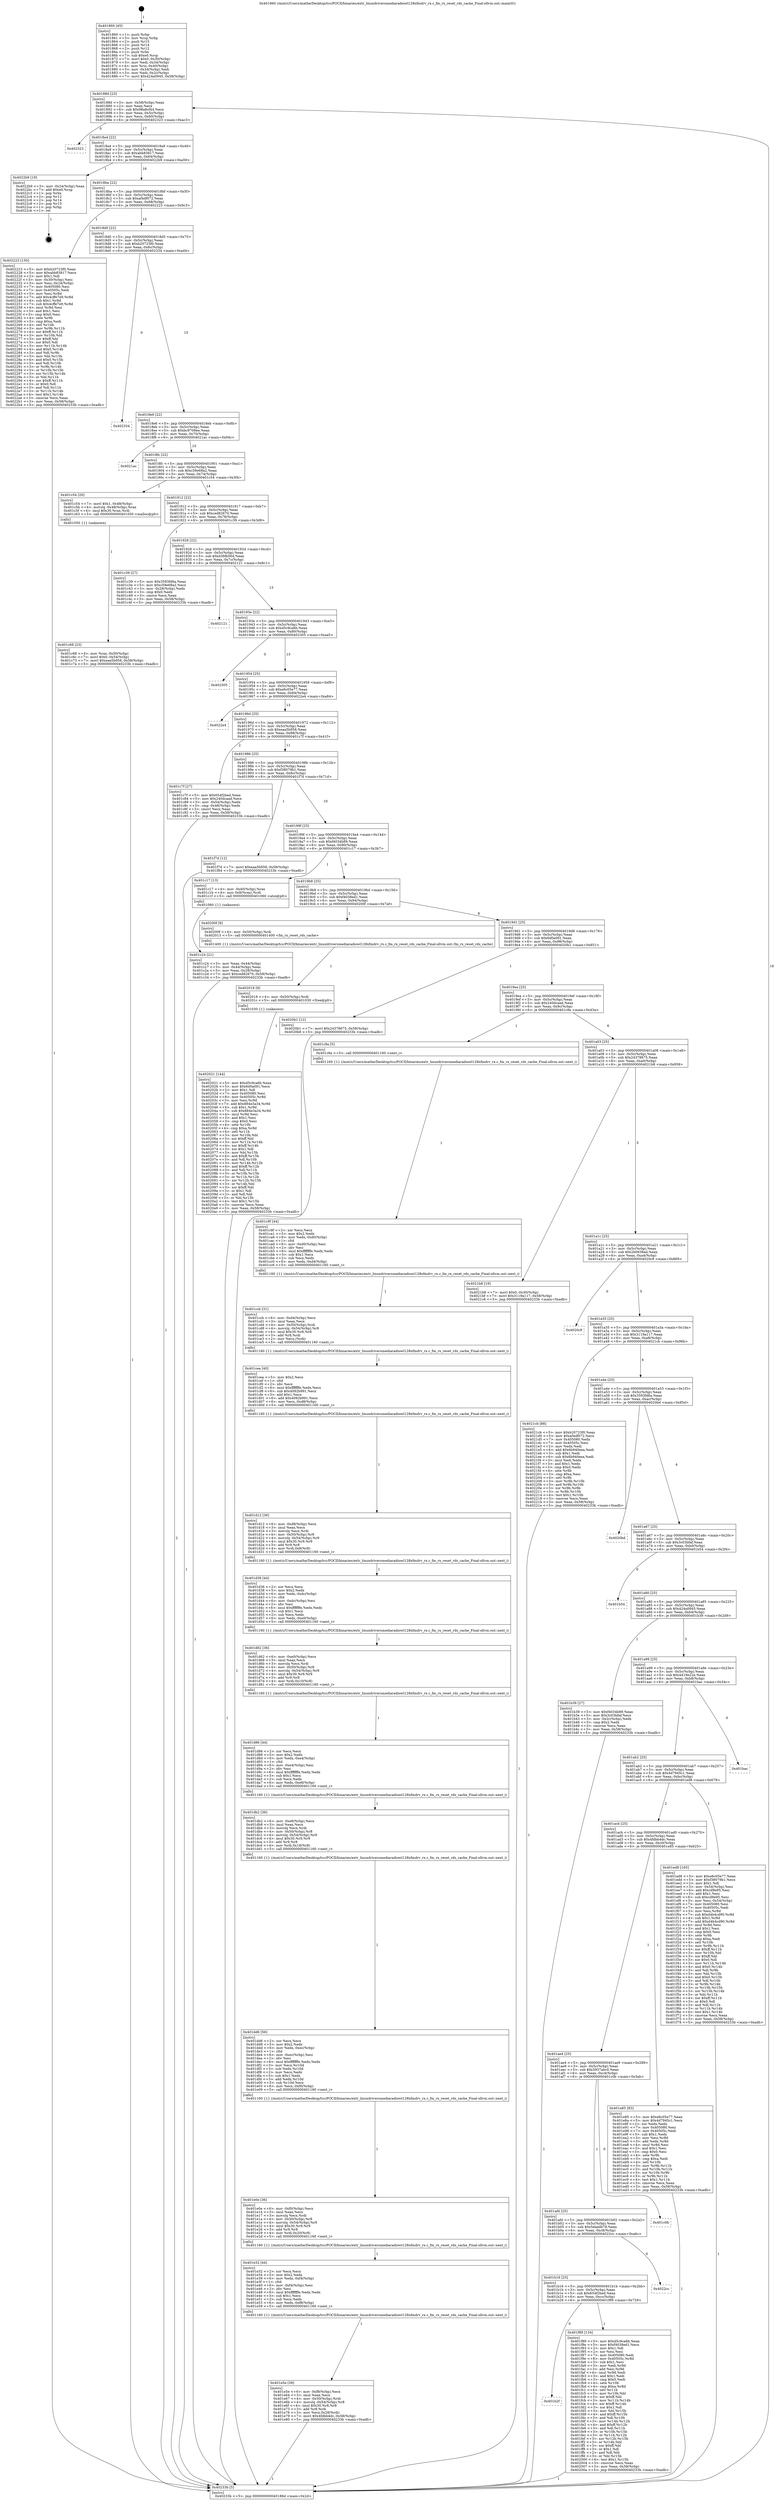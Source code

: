 digraph "0x401860" {
  label = "0x401860 (/mnt/c/Users/mathe/Desktop/tcc/POCII/binaries/extr_linuxdriversmediaradiowl128xfmdrv_rx.c_fm_rx_reset_rds_cache_Final-ollvm.out::main(0))"
  labelloc = "t"
  node[shape=record]

  Entry [label="",width=0.3,height=0.3,shape=circle,fillcolor=black,style=filled]
  "0x40188d" [label="{
     0x40188d [23]\l
     | [instrs]\l
     &nbsp;&nbsp;0x40188d \<+3\>: mov -0x58(%rbp),%eax\l
     &nbsp;&nbsp;0x401890 \<+2\>: mov %eax,%ecx\l
     &nbsp;&nbsp;0x401892 \<+6\>: sub $0x98a8cf44,%ecx\l
     &nbsp;&nbsp;0x401898 \<+3\>: mov %eax,-0x5c(%rbp)\l
     &nbsp;&nbsp;0x40189b \<+3\>: mov %ecx,-0x60(%rbp)\l
     &nbsp;&nbsp;0x40189e \<+6\>: je 0000000000402323 \<main+0xac3\>\l
  }"]
  "0x402323" [label="{
     0x402323\l
  }", style=dashed]
  "0x4018a4" [label="{
     0x4018a4 [22]\l
     | [instrs]\l
     &nbsp;&nbsp;0x4018a4 \<+5\>: jmp 00000000004018a9 \<main+0x49\>\l
     &nbsp;&nbsp;0x4018a9 \<+3\>: mov -0x5c(%rbp),%eax\l
     &nbsp;&nbsp;0x4018ac \<+5\>: sub $0xabb83817,%eax\l
     &nbsp;&nbsp;0x4018b1 \<+3\>: mov %eax,-0x64(%rbp)\l
     &nbsp;&nbsp;0x4018b4 \<+6\>: je 00000000004022b9 \<main+0xa59\>\l
  }"]
  Exit [label="",width=0.3,height=0.3,shape=circle,fillcolor=black,style=filled,peripheries=2]
  "0x4022b9" [label="{
     0x4022b9 [19]\l
     | [instrs]\l
     &nbsp;&nbsp;0x4022b9 \<+3\>: mov -0x24(%rbp),%eax\l
     &nbsp;&nbsp;0x4022bc \<+7\>: add $0xe0,%rsp\l
     &nbsp;&nbsp;0x4022c3 \<+1\>: pop %rbx\l
     &nbsp;&nbsp;0x4022c4 \<+2\>: pop %r12\l
     &nbsp;&nbsp;0x4022c6 \<+2\>: pop %r14\l
     &nbsp;&nbsp;0x4022c8 \<+2\>: pop %r15\l
     &nbsp;&nbsp;0x4022ca \<+1\>: pop %rbp\l
     &nbsp;&nbsp;0x4022cb \<+1\>: ret\l
  }"]
  "0x4018ba" [label="{
     0x4018ba [22]\l
     | [instrs]\l
     &nbsp;&nbsp;0x4018ba \<+5\>: jmp 00000000004018bf \<main+0x5f\>\l
     &nbsp;&nbsp;0x4018bf \<+3\>: mov -0x5c(%rbp),%eax\l
     &nbsp;&nbsp;0x4018c2 \<+5\>: sub $0xaf4df072,%eax\l
     &nbsp;&nbsp;0x4018c7 \<+3\>: mov %eax,-0x68(%rbp)\l
     &nbsp;&nbsp;0x4018ca \<+6\>: je 0000000000402223 \<main+0x9c3\>\l
  }"]
  "0x402021" [label="{
     0x402021 [144]\l
     | [instrs]\l
     &nbsp;&nbsp;0x402021 \<+5\>: mov $0xd5c9ca6b,%eax\l
     &nbsp;&nbsp;0x402026 \<+5\>: mov $0x6d0a091,%ecx\l
     &nbsp;&nbsp;0x40202b \<+2\>: mov $0x1,%dl\l
     &nbsp;&nbsp;0x40202d \<+7\>: mov 0x405080,%esi\l
     &nbsp;&nbsp;0x402034 \<+8\>: mov 0x40505c,%r8d\l
     &nbsp;&nbsp;0x40203c \<+3\>: mov %esi,%r9d\l
     &nbsp;&nbsp;0x40203f \<+7\>: add $0x884e3a34,%r9d\l
     &nbsp;&nbsp;0x402046 \<+4\>: sub $0x1,%r9d\l
     &nbsp;&nbsp;0x40204a \<+7\>: sub $0x884e3a34,%r9d\l
     &nbsp;&nbsp;0x402051 \<+4\>: imul %r9d,%esi\l
     &nbsp;&nbsp;0x402055 \<+3\>: and $0x1,%esi\l
     &nbsp;&nbsp;0x402058 \<+3\>: cmp $0x0,%esi\l
     &nbsp;&nbsp;0x40205b \<+4\>: sete %r10b\l
     &nbsp;&nbsp;0x40205f \<+4\>: cmp $0xa,%r8d\l
     &nbsp;&nbsp;0x402063 \<+4\>: setl %r11b\l
     &nbsp;&nbsp;0x402067 \<+3\>: mov %r10b,%bl\l
     &nbsp;&nbsp;0x40206a \<+3\>: xor $0xff,%bl\l
     &nbsp;&nbsp;0x40206d \<+3\>: mov %r11b,%r14b\l
     &nbsp;&nbsp;0x402070 \<+4\>: xor $0xff,%r14b\l
     &nbsp;&nbsp;0x402074 \<+3\>: xor $0x1,%dl\l
     &nbsp;&nbsp;0x402077 \<+3\>: mov %bl,%r15b\l
     &nbsp;&nbsp;0x40207a \<+4\>: and $0xff,%r15b\l
     &nbsp;&nbsp;0x40207e \<+3\>: and %dl,%r10b\l
     &nbsp;&nbsp;0x402081 \<+3\>: mov %r14b,%r12b\l
     &nbsp;&nbsp;0x402084 \<+4\>: and $0xff,%r12b\l
     &nbsp;&nbsp;0x402088 \<+3\>: and %dl,%r11b\l
     &nbsp;&nbsp;0x40208b \<+3\>: or %r10b,%r15b\l
     &nbsp;&nbsp;0x40208e \<+3\>: or %r11b,%r12b\l
     &nbsp;&nbsp;0x402091 \<+3\>: xor %r12b,%r15b\l
     &nbsp;&nbsp;0x402094 \<+3\>: or %r14b,%bl\l
     &nbsp;&nbsp;0x402097 \<+3\>: xor $0xff,%bl\l
     &nbsp;&nbsp;0x40209a \<+3\>: or $0x1,%dl\l
     &nbsp;&nbsp;0x40209d \<+2\>: and %dl,%bl\l
     &nbsp;&nbsp;0x40209f \<+3\>: or %bl,%r15b\l
     &nbsp;&nbsp;0x4020a2 \<+4\>: test $0x1,%r15b\l
     &nbsp;&nbsp;0x4020a6 \<+3\>: cmovne %ecx,%eax\l
     &nbsp;&nbsp;0x4020a9 \<+3\>: mov %eax,-0x58(%rbp)\l
     &nbsp;&nbsp;0x4020ac \<+5\>: jmp 000000000040233b \<main+0xadb\>\l
  }"]
  "0x402223" [label="{
     0x402223 [150]\l
     | [instrs]\l
     &nbsp;&nbsp;0x402223 \<+5\>: mov $0xb20723f0,%eax\l
     &nbsp;&nbsp;0x402228 \<+5\>: mov $0xabb83817,%ecx\l
     &nbsp;&nbsp;0x40222d \<+2\>: mov $0x1,%dl\l
     &nbsp;&nbsp;0x40222f \<+3\>: mov -0x30(%rbp),%esi\l
     &nbsp;&nbsp;0x402232 \<+3\>: mov %esi,-0x24(%rbp)\l
     &nbsp;&nbsp;0x402235 \<+7\>: mov 0x405080,%esi\l
     &nbsp;&nbsp;0x40223c \<+7\>: mov 0x40505c,%edi\l
     &nbsp;&nbsp;0x402243 \<+3\>: mov %esi,%r8d\l
     &nbsp;&nbsp;0x402246 \<+7\>: add $0x4cffe7e9,%r8d\l
     &nbsp;&nbsp;0x40224d \<+4\>: sub $0x1,%r8d\l
     &nbsp;&nbsp;0x402251 \<+7\>: sub $0x4cffe7e9,%r8d\l
     &nbsp;&nbsp;0x402258 \<+4\>: imul %r8d,%esi\l
     &nbsp;&nbsp;0x40225c \<+3\>: and $0x1,%esi\l
     &nbsp;&nbsp;0x40225f \<+3\>: cmp $0x0,%esi\l
     &nbsp;&nbsp;0x402262 \<+4\>: sete %r9b\l
     &nbsp;&nbsp;0x402266 \<+3\>: cmp $0xa,%edi\l
     &nbsp;&nbsp;0x402269 \<+4\>: setl %r10b\l
     &nbsp;&nbsp;0x40226d \<+3\>: mov %r9b,%r11b\l
     &nbsp;&nbsp;0x402270 \<+4\>: xor $0xff,%r11b\l
     &nbsp;&nbsp;0x402274 \<+3\>: mov %r10b,%bl\l
     &nbsp;&nbsp;0x402277 \<+3\>: xor $0xff,%bl\l
     &nbsp;&nbsp;0x40227a \<+3\>: xor $0x0,%dl\l
     &nbsp;&nbsp;0x40227d \<+3\>: mov %r11b,%r14b\l
     &nbsp;&nbsp;0x402280 \<+4\>: and $0x0,%r14b\l
     &nbsp;&nbsp;0x402284 \<+3\>: and %dl,%r9b\l
     &nbsp;&nbsp;0x402287 \<+3\>: mov %bl,%r15b\l
     &nbsp;&nbsp;0x40228a \<+4\>: and $0x0,%r15b\l
     &nbsp;&nbsp;0x40228e \<+3\>: and %dl,%r10b\l
     &nbsp;&nbsp;0x402291 \<+3\>: or %r9b,%r14b\l
     &nbsp;&nbsp;0x402294 \<+3\>: or %r10b,%r15b\l
     &nbsp;&nbsp;0x402297 \<+3\>: xor %r15b,%r14b\l
     &nbsp;&nbsp;0x40229a \<+3\>: or %bl,%r11b\l
     &nbsp;&nbsp;0x40229d \<+4\>: xor $0xff,%r11b\l
     &nbsp;&nbsp;0x4022a1 \<+3\>: or $0x0,%dl\l
     &nbsp;&nbsp;0x4022a4 \<+3\>: and %dl,%r11b\l
     &nbsp;&nbsp;0x4022a7 \<+3\>: or %r11b,%r14b\l
     &nbsp;&nbsp;0x4022aa \<+4\>: test $0x1,%r14b\l
     &nbsp;&nbsp;0x4022ae \<+3\>: cmovne %ecx,%eax\l
     &nbsp;&nbsp;0x4022b1 \<+3\>: mov %eax,-0x58(%rbp)\l
     &nbsp;&nbsp;0x4022b4 \<+5\>: jmp 000000000040233b \<main+0xadb\>\l
  }"]
  "0x4018d0" [label="{
     0x4018d0 [22]\l
     | [instrs]\l
     &nbsp;&nbsp;0x4018d0 \<+5\>: jmp 00000000004018d5 \<main+0x75\>\l
     &nbsp;&nbsp;0x4018d5 \<+3\>: mov -0x5c(%rbp),%eax\l
     &nbsp;&nbsp;0x4018d8 \<+5\>: sub $0xb20723f0,%eax\l
     &nbsp;&nbsp;0x4018dd \<+3\>: mov %eax,-0x6c(%rbp)\l
     &nbsp;&nbsp;0x4018e0 \<+6\>: je 0000000000402334 \<main+0xad4\>\l
  }"]
  "0x402018" [label="{
     0x402018 [9]\l
     | [instrs]\l
     &nbsp;&nbsp;0x402018 \<+4\>: mov -0x50(%rbp),%rdi\l
     &nbsp;&nbsp;0x40201c \<+5\>: call 0000000000401030 \<free@plt\>\l
     | [calls]\l
     &nbsp;&nbsp;0x401030 \{1\} (unknown)\l
  }"]
  "0x402334" [label="{
     0x402334\l
  }", style=dashed]
  "0x4018e6" [label="{
     0x4018e6 [22]\l
     | [instrs]\l
     &nbsp;&nbsp;0x4018e6 \<+5\>: jmp 00000000004018eb \<main+0x8b\>\l
     &nbsp;&nbsp;0x4018eb \<+3\>: mov -0x5c(%rbp),%eax\l
     &nbsp;&nbsp;0x4018ee \<+5\>: sub $0xbc9708ee,%eax\l
     &nbsp;&nbsp;0x4018f3 \<+3\>: mov %eax,-0x70(%rbp)\l
     &nbsp;&nbsp;0x4018f6 \<+6\>: je 00000000004021ac \<main+0x94c\>\l
  }"]
  "0x401b2f" [label="{
     0x401b2f\l
  }", style=dashed]
  "0x4021ac" [label="{
     0x4021ac\l
  }", style=dashed]
  "0x4018fc" [label="{
     0x4018fc [22]\l
     | [instrs]\l
     &nbsp;&nbsp;0x4018fc \<+5\>: jmp 0000000000401901 \<main+0xa1\>\l
     &nbsp;&nbsp;0x401901 \<+3\>: mov -0x5c(%rbp),%eax\l
     &nbsp;&nbsp;0x401904 \<+5\>: sub $0xc59e68a2,%eax\l
     &nbsp;&nbsp;0x401909 \<+3\>: mov %eax,-0x74(%rbp)\l
     &nbsp;&nbsp;0x40190c \<+6\>: je 0000000000401c54 \<main+0x3f4\>\l
  }"]
  "0x401f89" [label="{
     0x401f89 [134]\l
     | [instrs]\l
     &nbsp;&nbsp;0x401f89 \<+5\>: mov $0xd5c9ca6b,%eax\l
     &nbsp;&nbsp;0x401f8e \<+5\>: mov $0xf4038ed1,%ecx\l
     &nbsp;&nbsp;0x401f93 \<+2\>: mov $0x1,%dl\l
     &nbsp;&nbsp;0x401f95 \<+2\>: xor %esi,%esi\l
     &nbsp;&nbsp;0x401f97 \<+7\>: mov 0x405080,%edi\l
     &nbsp;&nbsp;0x401f9e \<+8\>: mov 0x40505c,%r8d\l
     &nbsp;&nbsp;0x401fa6 \<+3\>: sub $0x1,%esi\l
     &nbsp;&nbsp;0x401fa9 \<+3\>: mov %edi,%r9d\l
     &nbsp;&nbsp;0x401fac \<+3\>: add %esi,%r9d\l
     &nbsp;&nbsp;0x401faf \<+4\>: imul %r9d,%edi\l
     &nbsp;&nbsp;0x401fb3 \<+3\>: and $0x1,%edi\l
     &nbsp;&nbsp;0x401fb6 \<+3\>: cmp $0x0,%edi\l
     &nbsp;&nbsp;0x401fb9 \<+4\>: sete %r10b\l
     &nbsp;&nbsp;0x401fbd \<+4\>: cmp $0xa,%r8d\l
     &nbsp;&nbsp;0x401fc1 \<+4\>: setl %r11b\l
     &nbsp;&nbsp;0x401fc5 \<+3\>: mov %r10b,%bl\l
     &nbsp;&nbsp;0x401fc8 \<+3\>: xor $0xff,%bl\l
     &nbsp;&nbsp;0x401fcb \<+3\>: mov %r11b,%r14b\l
     &nbsp;&nbsp;0x401fce \<+4\>: xor $0xff,%r14b\l
     &nbsp;&nbsp;0x401fd2 \<+3\>: xor $0x1,%dl\l
     &nbsp;&nbsp;0x401fd5 \<+3\>: mov %bl,%r15b\l
     &nbsp;&nbsp;0x401fd8 \<+4\>: and $0xff,%r15b\l
     &nbsp;&nbsp;0x401fdc \<+3\>: and %dl,%r10b\l
     &nbsp;&nbsp;0x401fdf \<+3\>: mov %r14b,%r12b\l
     &nbsp;&nbsp;0x401fe2 \<+4\>: and $0xff,%r12b\l
     &nbsp;&nbsp;0x401fe6 \<+3\>: and %dl,%r11b\l
     &nbsp;&nbsp;0x401fe9 \<+3\>: or %r10b,%r15b\l
     &nbsp;&nbsp;0x401fec \<+3\>: or %r11b,%r12b\l
     &nbsp;&nbsp;0x401fef \<+3\>: xor %r12b,%r15b\l
     &nbsp;&nbsp;0x401ff2 \<+3\>: or %r14b,%bl\l
     &nbsp;&nbsp;0x401ff5 \<+3\>: xor $0xff,%bl\l
     &nbsp;&nbsp;0x401ff8 \<+3\>: or $0x1,%dl\l
     &nbsp;&nbsp;0x401ffb \<+2\>: and %dl,%bl\l
     &nbsp;&nbsp;0x401ffd \<+3\>: or %bl,%r15b\l
     &nbsp;&nbsp;0x402000 \<+4\>: test $0x1,%r15b\l
     &nbsp;&nbsp;0x402004 \<+3\>: cmovne %ecx,%eax\l
     &nbsp;&nbsp;0x402007 \<+3\>: mov %eax,-0x58(%rbp)\l
     &nbsp;&nbsp;0x40200a \<+5\>: jmp 000000000040233b \<main+0xadb\>\l
  }"]
  "0x401c54" [label="{
     0x401c54 [20]\l
     | [instrs]\l
     &nbsp;&nbsp;0x401c54 \<+7\>: movl $0x1,-0x48(%rbp)\l
     &nbsp;&nbsp;0x401c5b \<+4\>: movslq -0x48(%rbp),%rax\l
     &nbsp;&nbsp;0x401c5f \<+4\>: imul $0x30,%rax,%rdi\l
     &nbsp;&nbsp;0x401c63 \<+5\>: call 0000000000401050 \<malloc@plt\>\l
     | [calls]\l
     &nbsp;&nbsp;0x401050 \{1\} (unknown)\l
  }"]
  "0x401912" [label="{
     0x401912 [22]\l
     | [instrs]\l
     &nbsp;&nbsp;0x401912 \<+5\>: jmp 0000000000401917 \<main+0xb7\>\l
     &nbsp;&nbsp;0x401917 \<+3\>: mov -0x5c(%rbp),%eax\l
     &nbsp;&nbsp;0x40191a \<+5\>: sub $0xced82670,%eax\l
     &nbsp;&nbsp;0x40191f \<+3\>: mov %eax,-0x78(%rbp)\l
     &nbsp;&nbsp;0x401922 \<+6\>: je 0000000000401c39 \<main+0x3d9\>\l
  }"]
  "0x401b16" [label="{
     0x401b16 [25]\l
     | [instrs]\l
     &nbsp;&nbsp;0x401b16 \<+5\>: jmp 0000000000401b1b \<main+0x2bb\>\l
     &nbsp;&nbsp;0x401b1b \<+3\>: mov -0x5c(%rbp),%eax\l
     &nbsp;&nbsp;0x401b1e \<+5\>: sub $0x654f2bed,%eax\l
     &nbsp;&nbsp;0x401b23 \<+6\>: mov %eax,-0xcc(%rbp)\l
     &nbsp;&nbsp;0x401b29 \<+6\>: je 0000000000401f89 \<main+0x729\>\l
  }"]
  "0x401c39" [label="{
     0x401c39 [27]\l
     | [instrs]\l
     &nbsp;&nbsp;0x401c39 \<+5\>: mov $0x3593fd6a,%eax\l
     &nbsp;&nbsp;0x401c3e \<+5\>: mov $0xc59e68a2,%ecx\l
     &nbsp;&nbsp;0x401c43 \<+3\>: mov -0x28(%rbp),%edx\l
     &nbsp;&nbsp;0x401c46 \<+3\>: cmp $0x0,%edx\l
     &nbsp;&nbsp;0x401c49 \<+3\>: cmove %ecx,%eax\l
     &nbsp;&nbsp;0x401c4c \<+3\>: mov %eax,-0x58(%rbp)\l
     &nbsp;&nbsp;0x401c4f \<+5\>: jmp 000000000040233b \<main+0xadb\>\l
  }"]
  "0x401928" [label="{
     0x401928 [22]\l
     | [instrs]\l
     &nbsp;&nbsp;0x401928 \<+5\>: jmp 000000000040192d \<main+0xcd\>\l
     &nbsp;&nbsp;0x40192d \<+3\>: mov -0x5c(%rbp),%eax\l
     &nbsp;&nbsp;0x401930 \<+5\>: sub $0xd36fb564,%eax\l
     &nbsp;&nbsp;0x401935 \<+3\>: mov %eax,-0x7c(%rbp)\l
     &nbsp;&nbsp;0x401938 \<+6\>: je 0000000000402121 \<main+0x8c1\>\l
  }"]
  "0x4022cc" [label="{
     0x4022cc\l
  }", style=dashed]
  "0x402121" [label="{
     0x402121\l
  }", style=dashed]
  "0x40193e" [label="{
     0x40193e [22]\l
     | [instrs]\l
     &nbsp;&nbsp;0x40193e \<+5\>: jmp 0000000000401943 \<main+0xe3\>\l
     &nbsp;&nbsp;0x401943 \<+3\>: mov -0x5c(%rbp),%eax\l
     &nbsp;&nbsp;0x401946 \<+5\>: sub $0xd5c9ca6b,%eax\l
     &nbsp;&nbsp;0x40194b \<+3\>: mov %eax,-0x80(%rbp)\l
     &nbsp;&nbsp;0x40194e \<+6\>: je 0000000000402305 \<main+0xaa5\>\l
  }"]
  "0x401afd" [label="{
     0x401afd [25]\l
     | [instrs]\l
     &nbsp;&nbsp;0x401afd \<+5\>: jmp 0000000000401b02 \<main+0x2a2\>\l
     &nbsp;&nbsp;0x401b02 \<+3\>: mov -0x5c(%rbp),%eax\l
     &nbsp;&nbsp;0x401b05 \<+5\>: sub $0x5daedb78,%eax\l
     &nbsp;&nbsp;0x401b0a \<+6\>: mov %eax,-0xc8(%rbp)\l
     &nbsp;&nbsp;0x401b10 \<+6\>: je 00000000004022cc \<main+0xa6c\>\l
  }"]
  "0x402305" [label="{
     0x402305\l
  }", style=dashed]
  "0x401954" [label="{
     0x401954 [25]\l
     | [instrs]\l
     &nbsp;&nbsp;0x401954 \<+5\>: jmp 0000000000401959 \<main+0xf9\>\l
     &nbsp;&nbsp;0x401959 \<+3\>: mov -0x5c(%rbp),%eax\l
     &nbsp;&nbsp;0x40195c \<+5\>: sub $0xe6c05e77,%eax\l
     &nbsp;&nbsp;0x401961 \<+6\>: mov %eax,-0x84(%rbp)\l
     &nbsp;&nbsp;0x401967 \<+6\>: je 00000000004022e4 \<main+0xa84\>\l
  }"]
  "0x401c0b" [label="{
     0x401c0b\l
  }", style=dashed]
  "0x4022e4" [label="{
     0x4022e4\l
  }", style=dashed]
  "0x40196d" [label="{
     0x40196d [25]\l
     | [instrs]\l
     &nbsp;&nbsp;0x40196d \<+5\>: jmp 0000000000401972 \<main+0x112\>\l
     &nbsp;&nbsp;0x401972 \<+3\>: mov -0x5c(%rbp),%eax\l
     &nbsp;&nbsp;0x401975 \<+5\>: sub $0xeaa5b958,%eax\l
     &nbsp;&nbsp;0x40197a \<+6\>: mov %eax,-0x88(%rbp)\l
     &nbsp;&nbsp;0x401980 \<+6\>: je 0000000000401c7f \<main+0x41f\>\l
  }"]
  "0x401ae4" [label="{
     0x401ae4 [25]\l
     | [instrs]\l
     &nbsp;&nbsp;0x401ae4 \<+5\>: jmp 0000000000401ae9 \<main+0x289\>\l
     &nbsp;&nbsp;0x401ae9 \<+3\>: mov -0x5c(%rbp),%eax\l
     &nbsp;&nbsp;0x401aec \<+5\>: sub $0x5937abc0,%eax\l
     &nbsp;&nbsp;0x401af1 \<+6\>: mov %eax,-0xc4(%rbp)\l
     &nbsp;&nbsp;0x401af7 \<+6\>: je 0000000000401c0b \<main+0x3ab\>\l
  }"]
  "0x401c7f" [label="{
     0x401c7f [27]\l
     | [instrs]\l
     &nbsp;&nbsp;0x401c7f \<+5\>: mov $0x654f2bed,%eax\l
     &nbsp;&nbsp;0x401c84 \<+5\>: mov $0x240dcaad,%ecx\l
     &nbsp;&nbsp;0x401c89 \<+3\>: mov -0x54(%rbp),%edx\l
     &nbsp;&nbsp;0x401c8c \<+3\>: cmp -0x48(%rbp),%edx\l
     &nbsp;&nbsp;0x401c8f \<+3\>: cmovl %ecx,%eax\l
     &nbsp;&nbsp;0x401c92 \<+3\>: mov %eax,-0x58(%rbp)\l
     &nbsp;&nbsp;0x401c95 \<+5\>: jmp 000000000040233b \<main+0xadb\>\l
  }"]
  "0x401986" [label="{
     0x401986 [25]\l
     | [instrs]\l
     &nbsp;&nbsp;0x401986 \<+5\>: jmp 000000000040198b \<main+0x12b\>\l
     &nbsp;&nbsp;0x40198b \<+3\>: mov -0x5c(%rbp),%eax\l
     &nbsp;&nbsp;0x40198e \<+5\>: sub $0xf38079b1,%eax\l
     &nbsp;&nbsp;0x401993 \<+6\>: mov %eax,-0x8c(%rbp)\l
     &nbsp;&nbsp;0x401999 \<+6\>: je 0000000000401f7d \<main+0x71d\>\l
  }"]
  "0x401e85" [label="{
     0x401e85 [83]\l
     | [instrs]\l
     &nbsp;&nbsp;0x401e85 \<+5\>: mov $0xe6c05e77,%eax\l
     &nbsp;&nbsp;0x401e8a \<+5\>: mov $0x4d7945c1,%ecx\l
     &nbsp;&nbsp;0x401e8f \<+2\>: xor %edx,%edx\l
     &nbsp;&nbsp;0x401e91 \<+7\>: mov 0x405080,%esi\l
     &nbsp;&nbsp;0x401e98 \<+7\>: mov 0x40505c,%edi\l
     &nbsp;&nbsp;0x401e9f \<+3\>: sub $0x1,%edx\l
     &nbsp;&nbsp;0x401ea2 \<+3\>: mov %esi,%r8d\l
     &nbsp;&nbsp;0x401ea5 \<+3\>: add %edx,%r8d\l
     &nbsp;&nbsp;0x401ea8 \<+4\>: imul %r8d,%esi\l
     &nbsp;&nbsp;0x401eac \<+3\>: and $0x1,%esi\l
     &nbsp;&nbsp;0x401eaf \<+3\>: cmp $0x0,%esi\l
     &nbsp;&nbsp;0x401eb2 \<+4\>: sete %r9b\l
     &nbsp;&nbsp;0x401eb6 \<+3\>: cmp $0xa,%edi\l
     &nbsp;&nbsp;0x401eb9 \<+4\>: setl %r10b\l
     &nbsp;&nbsp;0x401ebd \<+3\>: mov %r9b,%r11b\l
     &nbsp;&nbsp;0x401ec0 \<+3\>: and %r10b,%r11b\l
     &nbsp;&nbsp;0x401ec3 \<+3\>: xor %r10b,%r9b\l
     &nbsp;&nbsp;0x401ec6 \<+3\>: or %r9b,%r11b\l
     &nbsp;&nbsp;0x401ec9 \<+4\>: test $0x1,%r11b\l
     &nbsp;&nbsp;0x401ecd \<+3\>: cmovne %ecx,%eax\l
     &nbsp;&nbsp;0x401ed0 \<+3\>: mov %eax,-0x58(%rbp)\l
     &nbsp;&nbsp;0x401ed3 \<+5\>: jmp 000000000040233b \<main+0xadb\>\l
  }"]
  "0x401f7d" [label="{
     0x401f7d [12]\l
     | [instrs]\l
     &nbsp;&nbsp;0x401f7d \<+7\>: movl $0xeaa5b958,-0x58(%rbp)\l
     &nbsp;&nbsp;0x401f84 \<+5\>: jmp 000000000040233b \<main+0xadb\>\l
  }"]
  "0x40199f" [label="{
     0x40199f [25]\l
     | [instrs]\l
     &nbsp;&nbsp;0x40199f \<+5\>: jmp 00000000004019a4 \<main+0x144\>\l
     &nbsp;&nbsp;0x4019a4 \<+3\>: mov -0x5c(%rbp),%eax\l
     &nbsp;&nbsp;0x4019a7 \<+5\>: sub $0xf4034b89,%eax\l
     &nbsp;&nbsp;0x4019ac \<+6\>: mov %eax,-0x90(%rbp)\l
     &nbsp;&nbsp;0x4019b2 \<+6\>: je 0000000000401c17 \<main+0x3b7\>\l
  }"]
  "0x401acb" [label="{
     0x401acb [25]\l
     | [instrs]\l
     &nbsp;&nbsp;0x401acb \<+5\>: jmp 0000000000401ad0 \<main+0x270\>\l
     &nbsp;&nbsp;0x401ad0 \<+3\>: mov -0x5c(%rbp),%eax\l
     &nbsp;&nbsp;0x401ad3 \<+5\>: sub $0x4fdbb4dc,%eax\l
     &nbsp;&nbsp;0x401ad8 \<+6\>: mov %eax,-0xc0(%rbp)\l
     &nbsp;&nbsp;0x401ade \<+6\>: je 0000000000401e85 \<main+0x625\>\l
  }"]
  "0x401c17" [label="{
     0x401c17 [13]\l
     | [instrs]\l
     &nbsp;&nbsp;0x401c17 \<+4\>: mov -0x40(%rbp),%rax\l
     &nbsp;&nbsp;0x401c1b \<+4\>: mov 0x8(%rax),%rdi\l
     &nbsp;&nbsp;0x401c1f \<+5\>: call 0000000000401060 \<atoi@plt\>\l
     | [calls]\l
     &nbsp;&nbsp;0x401060 \{1\} (unknown)\l
  }"]
  "0x4019b8" [label="{
     0x4019b8 [25]\l
     | [instrs]\l
     &nbsp;&nbsp;0x4019b8 \<+5\>: jmp 00000000004019bd \<main+0x15d\>\l
     &nbsp;&nbsp;0x4019bd \<+3\>: mov -0x5c(%rbp),%eax\l
     &nbsp;&nbsp;0x4019c0 \<+5\>: sub $0xf4038ed1,%eax\l
     &nbsp;&nbsp;0x4019c5 \<+6\>: mov %eax,-0x94(%rbp)\l
     &nbsp;&nbsp;0x4019cb \<+6\>: je 000000000040200f \<main+0x7af\>\l
  }"]
  "0x401ed8" [label="{
     0x401ed8 [165]\l
     | [instrs]\l
     &nbsp;&nbsp;0x401ed8 \<+5\>: mov $0xe6c05e77,%eax\l
     &nbsp;&nbsp;0x401edd \<+5\>: mov $0xf38079b1,%ecx\l
     &nbsp;&nbsp;0x401ee2 \<+2\>: mov $0x1,%dl\l
     &nbsp;&nbsp;0x401ee4 \<+3\>: mov -0x54(%rbp),%esi\l
     &nbsp;&nbsp;0x401ee7 \<+6\>: add $0xcd9e95,%esi\l
     &nbsp;&nbsp;0x401eed \<+3\>: add $0x1,%esi\l
     &nbsp;&nbsp;0x401ef0 \<+6\>: sub $0xcd9e95,%esi\l
     &nbsp;&nbsp;0x401ef6 \<+3\>: mov %esi,-0x54(%rbp)\l
     &nbsp;&nbsp;0x401ef9 \<+7\>: mov 0x405080,%esi\l
     &nbsp;&nbsp;0x401f00 \<+7\>: mov 0x40505c,%edi\l
     &nbsp;&nbsp;0x401f07 \<+3\>: mov %esi,%r8d\l
     &nbsp;&nbsp;0x401f0a \<+7\>: sub $0xd4b4cd90,%r8d\l
     &nbsp;&nbsp;0x401f11 \<+4\>: sub $0x1,%r8d\l
     &nbsp;&nbsp;0x401f15 \<+7\>: add $0xd4b4cd90,%r8d\l
     &nbsp;&nbsp;0x401f1c \<+4\>: imul %r8d,%esi\l
     &nbsp;&nbsp;0x401f20 \<+3\>: and $0x1,%esi\l
     &nbsp;&nbsp;0x401f23 \<+3\>: cmp $0x0,%esi\l
     &nbsp;&nbsp;0x401f26 \<+4\>: sete %r9b\l
     &nbsp;&nbsp;0x401f2a \<+3\>: cmp $0xa,%edi\l
     &nbsp;&nbsp;0x401f2d \<+4\>: setl %r10b\l
     &nbsp;&nbsp;0x401f31 \<+3\>: mov %r9b,%r11b\l
     &nbsp;&nbsp;0x401f34 \<+4\>: xor $0xff,%r11b\l
     &nbsp;&nbsp;0x401f38 \<+3\>: mov %r10b,%bl\l
     &nbsp;&nbsp;0x401f3b \<+3\>: xor $0xff,%bl\l
     &nbsp;&nbsp;0x401f3e \<+3\>: xor $0x0,%dl\l
     &nbsp;&nbsp;0x401f41 \<+3\>: mov %r11b,%r14b\l
     &nbsp;&nbsp;0x401f44 \<+4\>: and $0x0,%r14b\l
     &nbsp;&nbsp;0x401f48 \<+3\>: and %dl,%r9b\l
     &nbsp;&nbsp;0x401f4b \<+3\>: mov %bl,%r15b\l
     &nbsp;&nbsp;0x401f4e \<+4\>: and $0x0,%r15b\l
     &nbsp;&nbsp;0x401f52 \<+3\>: and %dl,%r10b\l
     &nbsp;&nbsp;0x401f55 \<+3\>: or %r9b,%r14b\l
     &nbsp;&nbsp;0x401f58 \<+3\>: or %r10b,%r15b\l
     &nbsp;&nbsp;0x401f5b \<+3\>: xor %r15b,%r14b\l
     &nbsp;&nbsp;0x401f5e \<+3\>: or %bl,%r11b\l
     &nbsp;&nbsp;0x401f61 \<+4\>: xor $0xff,%r11b\l
     &nbsp;&nbsp;0x401f65 \<+3\>: or $0x0,%dl\l
     &nbsp;&nbsp;0x401f68 \<+3\>: and %dl,%r11b\l
     &nbsp;&nbsp;0x401f6b \<+3\>: or %r11b,%r14b\l
     &nbsp;&nbsp;0x401f6e \<+4\>: test $0x1,%r14b\l
     &nbsp;&nbsp;0x401f72 \<+3\>: cmovne %ecx,%eax\l
     &nbsp;&nbsp;0x401f75 \<+3\>: mov %eax,-0x58(%rbp)\l
     &nbsp;&nbsp;0x401f78 \<+5\>: jmp 000000000040233b \<main+0xadb\>\l
  }"]
  "0x40200f" [label="{
     0x40200f [9]\l
     | [instrs]\l
     &nbsp;&nbsp;0x40200f \<+4\>: mov -0x50(%rbp),%rdi\l
     &nbsp;&nbsp;0x402013 \<+5\>: call 0000000000401400 \<fm_rx_reset_rds_cache\>\l
     | [calls]\l
     &nbsp;&nbsp;0x401400 \{1\} (/mnt/c/Users/mathe/Desktop/tcc/POCII/binaries/extr_linuxdriversmediaradiowl128xfmdrv_rx.c_fm_rx_reset_rds_cache_Final-ollvm.out::fm_rx_reset_rds_cache)\l
  }"]
  "0x4019d1" [label="{
     0x4019d1 [25]\l
     | [instrs]\l
     &nbsp;&nbsp;0x4019d1 \<+5\>: jmp 00000000004019d6 \<main+0x176\>\l
     &nbsp;&nbsp;0x4019d6 \<+3\>: mov -0x5c(%rbp),%eax\l
     &nbsp;&nbsp;0x4019d9 \<+5\>: sub $0x6d0a091,%eax\l
     &nbsp;&nbsp;0x4019de \<+6\>: mov %eax,-0x98(%rbp)\l
     &nbsp;&nbsp;0x4019e4 \<+6\>: je 00000000004020b1 \<main+0x851\>\l
  }"]
  "0x401ab2" [label="{
     0x401ab2 [25]\l
     | [instrs]\l
     &nbsp;&nbsp;0x401ab2 \<+5\>: jmp 0000000000401ab7 \<main+0x257\>\l
     &nbsp;&nbsp;0x401ab7 \<+3\>: mov -0x5c(%rbp),%eax\l
     &nbsp;&nbsp;0x401aba \<+5\>: sub $0x4d7945c1,%eax\l
     &nbsp;&nbsp;0x401abf \<+6\>: mov %eax,-0xbc(%rbp)\l
     &nbsp;&nbsp;0x401ac5 \<+6\>: je 0000000000401ed8 \<main+0x678\>\l
  }"]
  "0x4020b1" [label="{
     0x4020b1 [12]\l
     | [instrs]\l
     &nbsp;&nbsp;0x4020b1 \<+7\>: movl $0x24378675,-0x58(%rbp)\l
     &nbsp;&nbsp;0x4020b8 \<+5\>: jmp 000000000040233b \<main+0xadb\>\l
  }"]
  "0x4019ea" [label="{
     0x4019ea [25]\l
     | [instrs]\l
     &nbsp;&nbsp;0x4019ea \<+5\>: jmp 00000000004019ef \<main+0x18f\>\l
     &nbsp;&nbsp;0x4019ef \<+3\>: mov -0x5c(%rbp),%eax\l
     &nbsp;&nbsp;0x4019f2 \<+5\>: sub $0x240dcaad,%eax\l
     &nbsp;&nbsp;0x4019f7 \<+6\>: mov %eax,-0x9c(%rbp)\l
     &nbsp;&nbsp;0x4019fd \<+6\>: je 0000000000401c9a \<main+0x43a\>\l
  }"]
  "0x401bac" [label="{
     0x401bac\l
  }", style=dashed]
  "0x401c9a" [label="{
     0x401c9a [5]\l
     | [instrs]\l
     &nbsp;&nbsp;0x401c9a \<+5\>: call 0000000000401160 \<next_i\>\l
     | [calls]\l
     &nbsp;&nbsp;0x401160 \{1\} (/mnt/c/Users/mathe/Desktop/tcc/POCII/binaries/extr_linuxdriversmediaradiowl128xfmdrv_rx.c_fm_rx_reset_rds_cache_Final-ollvm.out::next_i)\l
  }"]
  "0x401a03" [label="{
     0x401a03 [25]\l
     | [instrs]\l
     &nbsp;&nbsp;0x401a03 \<+5\>: jmp 0000000000401a08 \<main+0x1a8\>\l
     &nbsp;&nbsp;0x401a08 \<+3\>: mov -0x5c(%rbp),%eax\l
     &nbsp;&nbsp;0x401a0b \<+5\>: sub $0x24378675,%eax\l
     &nbsp;&nbsp;0x401a10 \<+6\>: mov %eax,-0xa0(%rbp)\l
     &nbsp;&nbsp;0x401a16 \<+6\>: je 00000000004021b8 \<main+0x958\>\l
  }"]
  "0x401e5e" [label="{
     0x401e5e [39]\l
     | [instrs]\l
     &nbsp;&nbsp;0x401e5e \<+6\>: mov -0xf8(%rbp),%ecx\l
     &nbsp;&nbsp;0x401e64 \<+3\>: imul %eax,%ecx\l
     &nbsp;&nbsp;0x401e67 \<+4\>: mov -0x50(%rbp),%rdi\l
     &nbsp;&nbsp;0x401e6b \<+4\>: movslq -0x54(%rbp),%r8\l
     &nbsp;&nbsp;0x401e6f \<+4\>: imul $0x30,%r8,%r8\l
     &nbsp;&nbsp;0x401e73 \<+3\>: add %r8,%rdi\l
     &nbsp;&nbsp;0x401e76 \<+3\>: mov %ecx,0x28(%rdi)\l
     &nbsp;&nbsp;0x401e79 \<+7\>: movl $0x4fdbb4dc,-0x58(%rbp)\l
     &nbsp;&nbsp;0x401e80 \<+5\>: jmp 000000000040233b \<main+0xadb\>\l
  }"]
  "0x4021b8" [label="{
     0x4021b8 [19]\l
     | [instrs]\l
     &nbsp;&nbsp;0x4021b8 \<+7\>: movl $0x0,-0x30(%rbp)\l
     &nbsp;&nbsp;0x4021bf \<+7\>: movl $0x3119a117,-0x58(%rbp)\l
     &nbsp;&nbsp;0x4021c6 \<+5\>: jmp 000000000040233b \<main+0xadb\>\l
  }"]
  "0x401a1c" [label="{
     0x401a1c [25]\l
     | [instrs]\l
     &nbsp;&nbsp;0x401a1c \<+5\>: jmp 0000000000401a21 \<main+0x1c1\>\l
     &nbsp;&nbsp;0x401a21 \<+3\>: mov -0x5c(%rbp),%eax\l
     &nbsp;&nbsp;0x401a24 \<+5\>: sub $0x2b0838ad,%eax\l
     &nbsp;&nbsp;0x401a29 \<+6\>: mov %eax,-0xa4(%rbp)\l
     &nbsp;&nbsp;0x401a2f \<+6\>: je 00000000004020c9 \<main+0x869\>\l
  }"]
  "0x401e32" [label="{
     0x401e32 [44]\l
     | [instrs]\l
     &nbsp;&nbsp;0x401e32 \<+2\>: xor %ecx,%ecx\l
     &nbsp;&nbsp;0x401e34 \<+5\>: mov $0x2,%edx\l
     &nbsp;&nbsp;0x401e39 \<+6\>: mov %edx,-0xf4(%rbp)\l
     &nbsp;&nbsp;0x401e3f \<+1\>: cltd\l
     &nbsp;&nbsp;0x401e40 \<+6\>: mov -0xf4(%rbp),%esi\l
     &nbsp;&nbsp;0x401e46 \<+2\>: idiv %esi\l
     &nbsp;&nbsp;0x401e48 \<+6\>: imul $0xfffffffe,%edx,%edx\l
     &nbsp;&nbsp;0x401e4e \<+3\>: sub $0x1,%ecx\l
     &nbsp;&nbsp;0x401e51 \<+2\>: sub %ecx,%edx\l
     &nbsp;&nbsp;0x401e53 \<+6\>: mov %edx,-0xf8(%rbp)\l
     &nbsp;&nbsp;0x401e59 \<+5\>: call 0000000000401160 \<next_i\>\l
     | [calls]\l
     &nbsp;&nbsp;0x401160 \{1\} (/mnt/c/Users/mathe/Desktop/tcc/POCII/binaries/extr_linuxdriversmediaradiowl128xfmdrv_rx.c_fm_rx_reset_rds_cache_Final-ollvm.out::next_i)\l
  }"]
  "0x4020c9" [label="{
     0x4020c9\l
  }", style=dashed]
  "0x401a35" [label="{
     0x401a35 [25]\l
     | [instrs]\l
     &nbsp;&nbsp;0x401a35 \<+5\>: jmp 0000000000401a3a \<main+0x1da\>\l
     &nbsp;&nbsp;0x401a3a \<+3\>: mov -0x5c(%rbp),%eax\l
     &nbsp;&nbsp;0x401a3d \<+5\>: sub $0x3119a117,%eax\l
     &nbsp;&nbsp;0x401a42 \<+6\>: mov %eax,-0xa8(%rbp)\l
     &nbsp;&nbsp;0x401a48 \<+6\>: je 00000000004021cb \<main+0x96b\>\l
  }"]
  "0x401e0e" [label="{
     0x401e0e [36]\l
     | [instrs]\l
     &nbsp;&nbsp;0x401e0e \<+6\>: mov -0xf0(%rbp),%ecx\l
     &nbsp;&nbsp;0x401e14 \<+3\>: imul %eax,%ecx\l
     &nbsp;&nbsp;0x401e17 \<+3\>: movslq %ecx,%rdi\l
     &nbsp;&nbsp;0x401e1a \<+4\>: mov -0x50(%rbp),%r8\l
     &nbsp;&nbsp;0x401e1e \<+4\>: movslq -0x54(%rbp),%r9\l
     &nbsp;&nbsp;0x401e22 \<+4\>: imul $0x30,%r9,%r9\l
     &nbsp;&nbsp;0x401e26 \<+3\>: add %r9,%r8\l
     &nbsp;&nbsp;0x401e29 \<+4\>: mov %rdi,0x20(%r8)\l
     &nbsp;&nbsp;0x401e2d \<+5\>: call 0000000000401160 \<next_i\>\l
     | [calls]\l
     &nbsp;&nbsp;0x401160 \{1\} (/mnt/c/Users/mathe/Desktop/tcc/POCII/binaries/extr_linuxdriversmediaradiowl128xfmdrv_rx.c_fm_rx_reset_rds_cache_Final-ollvm.out::next_i)\l
  }"]
  "0x4021cb" [label="{
     0x4021cb [88]\l
     | [instrs]\l
     &nbsp;&nbsp;0x4021cb \<+5\>: mov $0xb20723f0,%eax\l
     &nbsp;&nbsp;0x4021d0 \<+5\>: mov $0xaf4df072,%ecx\l
     &nbsp;&nbsp;0x4021d5 \<+7\>: mov 0x405080,%edx\l
     &nbsp;&nbsp;0x4021dc \<+7\>: mov 0x40505c,%esi\l
     &nbsp;&nbsp;0x4021e3 \<+2\>: mov %edx,%edi\l
     &nbsp;&nbsp;0x4021e5 \<+6\>: add $0x6b940eea,%edi\l
     &nbsp;&nbsp;0x4021eb \<+3\>: sub $0x1,%edi\l
     &nbsp;&nbsp;0x4021ee \<+6\>: sub $0x6b940eea,%edi\l
     &nbsp;&nbsp;0x4021f4 \<+3\>: imul %edi,%edx\l
     &nbsp;&nbsp;0x4021f7 \<+3\>: and $0x1,%edx\l
     &nbsp;&nbsp;0x4021fa \<+3\>: cmp $0x0,%edx\l
     &nbsp;&nbsp;0x4021fd \<+4\>: sete %r8b\l
     &nbsp;&nbsp;0x402201 \<+3\>: cmp $0xa,%esi\l
     &nbsp;&nbsp;0x402204 \<+4\>: setl %r9b\l
     &nbsp;&nbsp;0x402208 \<+3\>: mov %r8b,%r10b\l
     &nbsp;&nbsp;0x40220b \<+3\>: and %r9b,%r10b\l
     &nbsp;&nbsp;0x40220e \<+3\>: xor %r9b,%r8b\l
     &nbsp;&nbsp;0x402211 \<+3\>: or %r8b,%r10b\l
     &nbsp;&nbsp;0x402214 \<+4\>: test $0x1,%r10b\l
     &nbsp;&nbsp;0x402218 \<+3\>: cmovne %ecx,%eax\l
     &nbsp;&nbsp;0x40221b \<+3\>: mov %eax,-0x58(%rbp)\l
     &nbsp;&nbsp;0x40221e \<+5\>: jmp 000000000040233b \<main+0xadb\>\l
  }"]
  "0x401a4e" [label="{
     0x401a4e [25]\l
     | [instrs]\l
     &nbsp;&nbsp;0x401a4e \<+5\>: jmp 0000000000401a53 \<main+0x1f3\>\l
     &nbsp;&nbsp;0x401a53 \<+3\>: mov -0x5c(%rbp),%eax\l
     &nbsp;&nbsp;0x401a56 \<+5\>: sub $0x3593fd6a,%eax\l
     &nbsp;&nbsp;0x401a5b \<+6\>: mov %eax,-0xac(%rbp)\l
     &nbsp;&nbsp;0x401a61 \<+6\>: je 00000000004020bd \<main+0x85d\>\l
  }"]
  "0x401dd6" [label="{
     0x401dd6 [56]\l
     | [instrs]\l
     &nbsp;&nbsp;0x401dd6 \<+2\>: xor %ecx,%ecx\l
     &nbsp;&nbsp;0x401dd8 \<+5\>: mov $0x2,%edx\l
     &nbsp;&nbsp;0x401ddd \<+6\>: mov %edx,-0xec(%rbp)\l
     &nbsp;&nbsp;0x401de3 \<+1\>: cltd\l
     &nbsp;&nbsp;0x401de4 \<+6\>: mov -0xec(%rbp),%esi\l
     &nbsp;&nbsp;0x401dea \<+2\>: idiv %esi\l
     &nbsp;&nbsp;0x401dec \<+6\>: imul $0xfffffffe,%edx,%edx\l
     &nbsp;&nbsp;0x401df2 \<+3\>: mov %ecx,%r10d\l
     &nbsp;&nbsp;0x401df5 \<+3\>: sub %edx,%r10d\l
     &nbsp;&nbsp;0x401df8 \<+2\>: mov %ecx,%edx\l
     &nbsp;&nbsp;0x401dfa \<+3\>: sub $0x1,%edx\l
     &nbsp;&nbsp;0x401dfd \<+3\>: add %edx,%r10d\l
     &nbsp;&nbsp;0x401e00 \<+3\>: sub %r10d,%ecx\l
     &nbsp;&nbsp;0x401e03 \<+6\>: mov %ecx,-0xf0(%rbp)\l
     &nbsp;&nbsp;0x401e09 \<+5\>: call 0000000000401160 \<next_i\>\l
     | [calls]\l
     &nbsp;&nbsp;0x401160 \{1\} (/mnt/c/Users/mathe/Desktop/tcc/POCII/binaries/extr_linuxdriversmediaradiowl128xfmdrv_rx.c_fm_rx_reset_rds_cache_Final-ollvm.out::next_i)\l
  }"]
  "0x4020bd" [label="{
     0x4020bd\l
  }", style=dashed]
  "0x401a67" [label="{
     0x401a67 [25]\l
     | [instrs]\l
     &nbsp;&nbsp;0x401a67 \<+5\>: jmp 0000000000401a6c \<main+0x20c\>\l
     &nbsp;&nbsp;0x401a6c \<+3\>: mov -0x5c(%rbp),%eax\l
     &nbsp;&nbsp;0x401a6f \<+5\>: sub $0x3c03bfaf,%eax\l
     &nbsp;&nbsp;0x401a74 \<+6\>: mov %eax,-0xb0(%rbp)\l
     &nbsp;&nbsp;0x401a7a \<+6\>: je 0000000000401b54 \<main+0x2f4\>\l
  }"]
  "0x401db2" [label="{
     0x401db2 [36]\l
     | [instrs]\l
     &nbsp;&nbsp;0x401db2 \<+6\>: mov -0xe8(%rbp),%ecx\l
     &nbsp;&nbsp;0x401db8 \<+3\>: imul %eax,%ecx\l
     &nbsp;&nbsp;0x401dbb \<+3\>: movslq %ecx,%rdi\l
     &nbsp;&nbsp;0x401dbe \<+4\>: mov -0x50(%rbp),%r8\l
     &nbsp;&nbsp;0x401dc2 \<+4\>: movslq -0x54(%rbp),%r9\l
     &nbsp;&nbsp;0x401dc6 \<+4\>: imul $0x30,%r9,%r9\l
     &nbsp;&nbsp;0x401dca \<+3\>: add %r9,%r8\l
     &nbsp;&nbsp;0x401dcd \<+4\>: mov %rdi,0x18(%r8)\l
     &nbsp;&nbsp;0x401dd1 \<+5\>: call 0000000000401160 \<next_i\>\l
     | [calls]\l
     &nbsp;&nbsp;0x401160 \{1\} (/mnt/c/Users/mathe/Desktop/tcc/POCII/binaries/extr_linuxdriversmediaradiowl128xfmdrv_rx.c_fm_rx_reset_rds_cache_Final-ollvm.out::next_i)\l
  }"]
  "0x401b54" [label="{
     0x401b54\l
  }", style=dashed]
  "0x401a80" [label="{
     0x401a80 [25]\l
     | [instrs]\l
     &nbsp;&nbsp;0x401a80 \<+5\>: jmp 0000000000401a85 \<main+0x225\>\l
     &nbsp;&nbsp;0x401a85 \<+3\>: mov -0x5c(%rbp),%eax\l
     &nbsp;&nbsp;0x401a88 \<+5\>: sub $0x424a0945,%eax\l
     &nbsp;&nbsp;0x401a8d \<+6\>: mov %eax,-0xb4(%rbp)\l
     &nbsp;&nbsp;0x401a93 \<+6\>: je 0000000000401b39 \<main+0x2d9\>\l
  }"]
  "0x401d86" [label="{
     0x401d86 [44]\l
     | [instrs]\l
     &nbsp;&nbsp;0x401d86 \<+2\>: xor %ecx,%ecx\l
     &nbsp;&nbsp;0x401d88 \<+5\>: mov $0x2,%edx\l
     &nbsp;&nbsp;0x401d8d \<+6\>: mov %edx,-0xe4(%rbp)\l
     &nbsp;&nbsp;0x401d93 \<+1\>: cltd\l
     &nbsp;&nbsp;0x401d94 \<+6\>: mov -0xe4(%rbp),%esi\l
     &nbsp;&nbsp;0x401d9a \<+2\>: idiv %esi\l
     &nbsp;&nbsp;0x401d9c \<+6\>: imul $0xfffffffe,%edx,%edx\l
     &nbsp;&nbsp;0x401da2 \<+3\>: sub $0x1,%ecx\l
     &nbsp;&nbsp;0x401da5 \<+2\>: sub %ecx,%edx\l
     &nbsp;&nbsp;0x401da7 \<+6\>: mov %edx,-0xe8(%rbp)\l
     &nbsp;&nbsp;0x401dad \<+5\>: call 0000000000401160 \<next_i\>\l
     | [calls]\l
     &nbsp;&nbsp;0x401160 \{1\} (/mnt/c/Users/mathe/Desktop/tcc/POCII/binaries/extr_linuxdriversmediaradiowl128xfmdrv_rx.c_fm_rx_reset_rds_cache_Final-ollvm.out::next_i)\l
  }"]
  "0x401b39" [label="{
     0x401b39 [27]\l
     | [instrs]\l
     &nbsp;&nbsp;0x401b39 \<+5\>: mov $0xf4034b89,%eax\l
     &nbsp;&nbsp;0x401b3e \<+5\>: mov $0x3c03bfaf,%ecx\l
     &nbsp;&nbsp;0x401b43 \<+3\>: mov -0x2c(%rbp),%edx\l
     &nbsp;&nbsp;0x401b46 \<+3\>: cmp $0x2,%edx\l
     &nbsp;&nbsp;0x401b49 \<+3\>: cmovne %ecx,%eax\l
     &nbsp;&nbsp;0x401b4c \<+3\>: mov %eax,-0x58(%rbp)\l
     &nbsp;&nbsp;0x401b4f \<+5\>: jmp 000000000040233b \<main+0xadb\>\l
  }"]
  "0x401a99" [label="{
     0x401a99 [25]\l
     | [instrs]\l
     &nbsp;&nbsp;0x401a99 \<+5\>: jmp 0000000000401a9e \<main+0x23e\>\l
     &nbsp;&nbsp;0x401a9e \<+3\>: mov -0x5c(%rbp),%eax\l
     &nbsp;&nbsp;0x401aa1 \<+5\>: sub $0x4419e22e,%eax\l
     &nbsp;&nbsp;0x401aa6 \<+6\>: mov %eax,-0xb8(%rbp)\l
     &nbsp;&nbsp;0x401aac \<+6\>: je 0000000000401bac \<main+0x34c\>\l
  }"]
  "0x40233b" [label="{
     0x40233b [5]\l
     | [instrs]\l
     &nbsp;&nbsp;0x40233b \<+5\>: jmp 000000000040188d \<main+0x2d\>\l
  }"]
  "0x401860" [label="{
     0x401860 [45]\l
     | [instrs]\l
     &nbsp;&nbsp;0x401860 \<+1\>: push %rbp\l
     &nbsp;&nbsp;0x401861 \<+3\>: mov %rsp,%rbp\l
     &nbsp;&nbsp;0x401864 \<+2\>: push %r15\l
     &nbsp;&nbsp;0x401866 \<+2\>: push %r14\l
     &nbsp;&nbsp;0x401868 \<+2\>: push %r12\l
     &nbsp;&nbsp;0x40186a \<+1\>: push %rbx\l
     &nbsp;&nbsp;0x40186b \<+7\>: sub $0xe0,%rsp\l
     &nbsp;&nbsp;0x401872 \<+7\>: movl $0x0,-0x30(%rbp)\l
     &nbsp;&nbsp;0x401879 \<+3\>: mov %edi,-0x34(%rbp)\l
     &nbsp;&nbsp;0x40187c \<+4\>: mov %rsi,-0x40(%rbp)\l
     &nbsp;&nbsp;0x401880 \<+3\>: mov -0x34(%rbp),%edi\l
     &nbsp;&nbsp;0x401883 \<+3\>: mov %edi,-0x2c(%rbp)\l
     &nbsp;&nbsp;0x401886 \<+7\>: movl $0x424a0945,-0x58(%rbp)\l
  }"]
  "0x401c24" [label="{
     0x401c24 [21]\l
     | [instrs]\l
     &nbsp;&nbsp;0x401c24 \<+3\>: mov %eax,-0x44(%rbp)\l
     &nbsp;&nbsp;0x401c27 \<+3\>: mov -0x44(%rbp),%eax\l
     &nbsp;&nbsp;0x401c2a \<+3\>: mov %eax,-0x28(%rbp)\l
     &nbsp;&nbsp;0x401c2d \<+7\>: movl $0xced82670,-0x58(%rbp)\l
     &nbsp;&nbsp;0x401c34 \<+5\>: jmp 000000000040233b \<main+0xadb\>\l
  }"]
  "0x401c68" [label="{
     0x401c68 [23]\l
     | [instrs]\l
     &nbsp;&nbsp;0x401c68 \<+4\>: mov %rax,-0x50(%rbp)\l
     &nbsp;&nbsp;0x401c6c \<+7\>: movl $0x0,-0x54(%rbp)\l
     &nbsp;&nbsp;0x401c73 \<+7\>: movl $0xeaa5b958,-0x58(%rbp)\l
     &nbsp;&nbsp;0x401c7a \<+5\>: jmp 000000000040233b \<main+0xadb\>\l
  }"]
  "0x401c9f" [label="{
     0x401c9f [44]\l
     | [instrs]\l
     &nbsp;&nbsp;0x401c9f \<+2\>: xor %ecx,%ecx\l
     &nbsp;&nbsp;0x401ca1 \<+5\>: mov $0x2,%edx\l
     &nbsp;&nbsp;0x401ca6 \<+6\>: mov %edx,-0xd0(%rbp)\l
     &nbsp;&nbsp;0x401cac \<+1\>: cltd\l
     &nbsp;&nbsp;0x401cad \<+6\>: mov -0xd0(%rbp),%esi\l
     &nbsp;&nbsp;0x401cb3 \<+2\>: idiv %esi\l
     &nbsp;&nbsp;0x401cb5 \<+6\>: imul $0xfffffffe,%edx,%edx\l
     &nbsp;&nbsp;0x401cbb \<+3\>: sub $0x1,%ecx\l
     &nbsp;&nbsp;0x401cbe \<+2\>: sub %ecx,%edx\l
     &nbsp;&nbsp;0x401cc0 \<+6\>: mov %edx,-0xd4(%rbp)\l
     &nbsp;&nbsp;0x401cc6 \<+5\>: call 0000000000401160 \<next_i\>\l
     | [calls]\l
     &nbsp;&nbsp;0x401160 \{1\} (/mnt/c/Users/mathe/Desktop/tcc/POCII/binaries/extr_linuxdriversmediaradiowl128xfmdrv_rx.c_fm_rx_reset_rds_cache_Final-ollvm.out::next_i)\l
  }"]
  "0x401ccb" [label="{
     0x401ccb [31]\l
     | [instrs]\l
     &nbsp;&nbsp;0x401ccb \<+6\>: mov -0xd4(%rbp),%ecx\l
     &nbsp;&nbsp;0x401cd1 \<+3\>: imul %eax,%ecx\l
     &nbsp;&nbsp;0x401cd4 \<+4\>: mov -0x50(%rbp),%rdi\l
     &nbsp;&nbsp;0x401cd8 \<+4\>: movslq -0x54(%rbp),%r8\l
     &nbsp;&nbsp;0x401cdc \<+4\>: imul $0x30,%r8,%r8\l
     &nbsp;&nbsp;0x401ce0 \<+3\>: add %r8,%rdi\l
     &nbsp;&nbsp;0x401ce3 \<+2\>: mov %ecx,(%rdi)\l
     &nbsp;&nbsp;0x401ce5 \<+5\>: call 0000000000401160 \<next_i\>\l
     | [calls]\l
     &nbsp;&nbsp;0x401160 \{1\} (/mnt/c/Users/mathe/Desktop/tcc/POCII/binaries/extr_linuxdriversmediaradiowl128xfmdrv_rx.c_fm_rx_reset_rds_cache_Final-ollvm.out::next_i)\l
  }"]
  "0x401cea" [label="{
     0x401cea [40]\l
     | [instrs]\l
     &nbsp;&nbsp;0x401cea \<+5\>: mov $0x2,%ecx\l
     &nbsp;&nbsp;0x401cef \<+1\>: cltd\l
     &nbsp;&nbsp;0x401cf0 \<+2\>: idiv %ecx\l
     &nbsp;&nbsp;0x401cf2 \<+6\>: imul $0xfffffffe,%edx,%ecx\l
     &nbsp;&nbsp;0x401cf8 \<+6\>: sub $0x4092b991,%ecx\l
     &nbsp;&nbsp;0x401cfe \<+3\>: add $0x1,%ecx\l
     &nbsp;&nbsp;0x401d01 \<+6\>: add $0x4092b991,%ecx\l
     &nbsp;&nbsp;0x401d07 \<+6\>: mov %ecx,-0xd8(%rbp)\l
     &nbsp;&nbsp;0x401d0d \<+5\>: call 0000000000401160 \<next_i\>\l
     | [calls]\l
     &nbsp;&nbsp;0x401160 \{1\} (/mnt/c/Users/mathe/Desktop/tcc/POCII/binaries/extr_linuxdriversmediaradiowl128xfmdrv_rx.c_fm_rx_reset_rds_cache_Final-ollvm.out::next_i)\l
  }"]
  "0x401d12" [label="{
     0x401d12 [36]\l
     | [instrs]\l
     &nbsp;&nbsp;0x401d12 \<+6\>: mov -0xd8(%rbp),%ecx\l
     &nbsp;&nbsp;0x401d18 \<+3\>: imul %eax,%ecx\l
     &nbsp;&nbsp;0x401d1b \<+3\>: movslq %ecx,%rdi\l
     &nbsp;&nbsp;0x401d1e \<+4\>: mov -0x50(%rbp),%r8\l
     &nbsp;&nbsp;0x401d22 \<+4\>: movslq -0x54(%rbp),%r9\l
     &nbsp;&nbsp;0x401d26 \<+4\>: imul $0x30,%r9,%r9\l
     &nbsp;&nbsp;0x401d2a \<+3\>: add %r9,%r8\l
     &nbsp;&nbsp;0x401d2d \<+4\>: mov %rdi,0x8(%r8)\l
     &nbsp;&nbsp;0x401d31 \<+5\>: call 0000000000401160 \<next_i\>\l
     | [calls]\l
     &nbsp;&nbsp;0x401160 \{1\} (/mnt/c/Users/mathe/Desktop/tcc/POCII/binaries/extr_linuxdriversmediaradiowl128xfmdrv_rx.c_fm_rx_reset_rds_cache_Final-ollvm.out::next_i)\l
  }"]
  "0x401d36" [label="{
     0x401d36 [44]\l
     | [instrs]\l
     &nbsp;&nbsp;0x401d36 \<+2\>: xor %ecx,%ecx\l
     &nbsp;&nbsp;0x401d38 \<+5\>: mov $0x2,%edx\l
     &nbsp;&nbsp;0x401d3d \<+6\>: mov %edx,-0xdc(%rbp)\l
     &nbsp;&nbsp;0x401d43 \<+1\>: cltd\l
     &nbsp;&nbsp;0x401d44 \<+6\>: mov -0xdc(%rbp),%esi\l
     &nbsp;&nbsp;0x401d4a \<+2\>: idiv %esi\l
     &nbsp;&nbsp;0x401d4c \<+6\>: imul $0xfffffffe,%edx,%edx\l
     &nbsp;&nbsp;0x401d52 \<+3\>: sub $0x1,%ecx\l
     &nbsp;&nbsp;0x401d55 \<+2\>: sub %ecx,%edx\l
     &nbsp;&nbsp;0x401d57 \<+6\>: mov %edx,-0xe0(%rbp)\l
     &nbsp;&nbsp;0x401d5d \<+5\>: call 0000000000401160 \<next_i\>\l
     | [calls]\l
     &nbsp;&nbsp;0x401160 \{1\} (/mnt/c/Users/mathe/Desktop/tcc/POCII/binaries/extr_linuxdriversmediaradiowl128xfmdrv_rx.c_fm_rx_reset_rds_cache_Final-ollvm.out::next_i)\l
  }"]
  "0x401d62" [label="{
     0x401d62 [36]\l
     | [instrs]\l
     &nbsp;&nbsp;0x401d62 \<+6\>: mov -0xe0(%rbp),%ecx\l
     &nbsp;&nbsp;0x401d68 \<+3\>: imul %eax,%ecx\l
     &nbsp;&nbsp;0x401d6b \<+3\>: movslq %ecx,%rdi\l
     &nbsp;&nbsp;0x401d6e \<+4\>: mov -0x50(%rbp),%r8\l
     &nbsp;&nbsp;0x401d72 \<+4\>: movslq -0x54(%rbp),%r9\l
     &nbsp;&nbsp;0x401d76 \<+4\>: imul $0x30,%r9,%r9\l
     &nbsp;&nbsp;0x401d7a \<+3\>: add %r9,%r8\l
     &nbsp;&nbsp;0x401d7d \<+4\>: mov %rdi,0x10(%r8)\l
     &nbsp;&nbsp;0x401d81 \<+5\>: call 0000000000401160 \<next_i\>\l
     | [calls]\l
     &nbsp;&nbsp;0x401160 \{1\} (/mnt/c/Users/mathe/Desktop/tcc/POCII/binaries/extr_linuxdriversmediaradiowl128xfmdrv_rx.c_fm_rx_reset_rds_cache_Final-ollvm.out::next_i)\l
  }"]
  Entry -> "0x401860" [label=" 1"]
  "0x40188d" -> "0x402323" [label=" 0"]
  "0x40188d" -> "0x4018a4" [label=" 17"]
  "0x4022b9" -> Exit [label=" 1"]
  "0x4018a4" -> "0x4022b9" [label=" 1"]
  "0x4018a4" -> "0x4018ba" [label=" 16"]
  "0x402223" -> "0x40233b" [label=" 1"]
  "0x4018ba" -> "0x402223" [label=" 1"]
  "0x4018ba" -> "0x4018d0" [label=" 15"]
  "0x4021cb" -> "0x40233b" [label=" 1"]
  "0x4018d0" -> "0x402334" [label=" 0"]
  "0x4018d0" -> "0x4018e6" [label=" 15"]
  "0x4021b8" -> "0x40233b" [label=" 1"]
  "0x4018e6" -> "0x4021ac" [label=" 0"]
  "0x4018e6" -> "0x4018fc" [label=" 15"]
  "0x4020b1" -> "0x40233b" [label=" 1"]
  "0x4018fc" -> "0x401c54" [label=" 1"]
  "0x4018fc" -> "0x401912" [label=" 14"]
  "0x402021" -> "0x40233b" [label=" 1"]
  "0x401912" -> "0x401c39" [label=" 1"]
  "0x401912" -> "0x401928" [label=" 13"]
  "0x40200f" -> "0x402018" [label=" 1"]
  "0x401928" -> "0x402121" [label=" 0"]
  "0x401928" -> "0x40193e" [label=" 13"]
  "0x401f89" -> "0x40233b" [label=" 1"]
  "0x40193e" -> "0x402305" [label=" 0"]
  "0x40193e" -> "0x401954" [label=" 13"]
  "0x401b16" -> "0x401f89" [label=" 1"]
  "0x401954" -> "0x4022e4" [label=" 0"]
  "0x401954" -> "0x40196d" [label=" 13"]
  "0x402018" -> "0x402021" [label=" 1"]
  "0x40196d" -> "0x401c7f" [label=" 2"]
  "0x40196d" -> "0x401986" [label=" 11"]
  "0x401afd" -> "0x4022cc" [label=" 0"]
  "0x401986" -> "0x401f7d" [label=" 1"]
  "0x401986" -> "0x40199f" [label=" 10"]
  "0x401b16" -> "0x401b2f" [label=" 0"]
  "0x40199f" -> "0x401c17" [label=" 1"]
  "0x40199f" -> "0x4019b8" [label=" 9"]
  "0x401ae4" -> "0x401c0b" [label=" 0"]
  "0x4019b8" -> "0x40200f" [label=" 1"]
  "0x4019b8" -> "0x4019d1" [label=" 8"]
  "0x401afd" -> "0x401b16" [label=" 1"]
  "0x4019d1" -> "0x4020b1" [label=" 1"]
  "0x4019d1" -> "0x4019ea" [label=" 7"]
  "0x401ed8" -> "0x40233b" [label=" 1"]
  "0x4019ea" -> "0x401c9a" [label=" 1"]
  "0x4019ea" -> "0x401a03" [label=" 6"]
  "0x401e85" -> "0x40233b" [label=" 1"]
  "0x401a03" -> "0x4021b8" [label=" 1"]
  "0x401a03" -> "0x401a1c" [label=" 5"]
  "0x401acb" -> "0x401e85" [label=" 1"]
  "0x401a1c" -> "0x4020c9" [label=" 0"]
  "0x401a1c" -> "0x401a35" [label=" 5"]
  "0x401ae4" -> "0x401afd" [label=" 1"]
  "0x401a35" -> "0x4021cb" [label=" 1"]
  "0x401a35" -> "0x401a4e" [label=" 4"]
  "0x401ab2" -> "0x401acb" [label=" 2"]
  "0x401a4e" -> "0x4020bd" [label=" 0"]
  "0x401a4e" -> "0x401a67" [label=" 4"]
  "0x401ab2" -> "0x401ed8" [label=" 1"]
  "0x401a67" -> "0x401b54" [label=" 0"]
  "0x401a67" -> "0x401a80" [label=" 4"]
  "0x401f7d" -> "0x40233b" [label=" 1"]
  "0x401a80" -> "0x401b39" [label=" 1"]
  "0x401a80" -> "0x401a99" [label=" 3"]
  "0x401b39" -> "0x40233b" [label=" 1"]
  "0x401860" -> "0x40188d" [label=" 1"]
  "0x40233b" -> "0x40188d" [label=" 16"]
  "0x401c17" -> "0x401c24" [label=" 1"]
  "0x401c24" -> "0x40233b" [label=" 1"]
  "0x401c39" -> "0x40233b" [label=" 1"]
  "0x401c54" -> "0x401c68" [label=" 1"]
  "0x401c68" -> "0x40233b" [label=" 1"]
  "0x401c7f" -> "0x40233b" [label=" 2"]
  "0x401c9a" -> "0x401c9f" [label=" 1"]
  "0x401c9f" -> "0x401ccb" [label=" 1"]
  "0x401ccb" -> "0x401cea" [label=" 1"]
  "0x401cea" -> "0x401d12" [label=" 1"]
  "0x401d12" -> "0x401d36" [label=" 1"]
  "0x401d36" -> "0x401d62" [label=" 1"]
  "0x401d62" -> "0x401d86" [label=" 1"]
  "0x401d86" -> "0x401db2" [label=" 1"]
  "0x401db2" -> "0x401dd6" [label=" 1"]
  "0x401dd6" -> "0x401e0e" [label=" 1"]
  "0x401e0e" -> "0x401e32" [label=" 1"]
  "0x401e32" -> "0x401e5e" [label=" 1"]
  "0x401e5e" -> "0x40233b" [label=" 1"]
  "0x401acb" -> "0x401ae4" [label=" 1"]
  "0x401a99" -> "0x401bac" [label=" 0"]
  "0x401a99" -> "0x401ab2" [label=" 3"]
}
